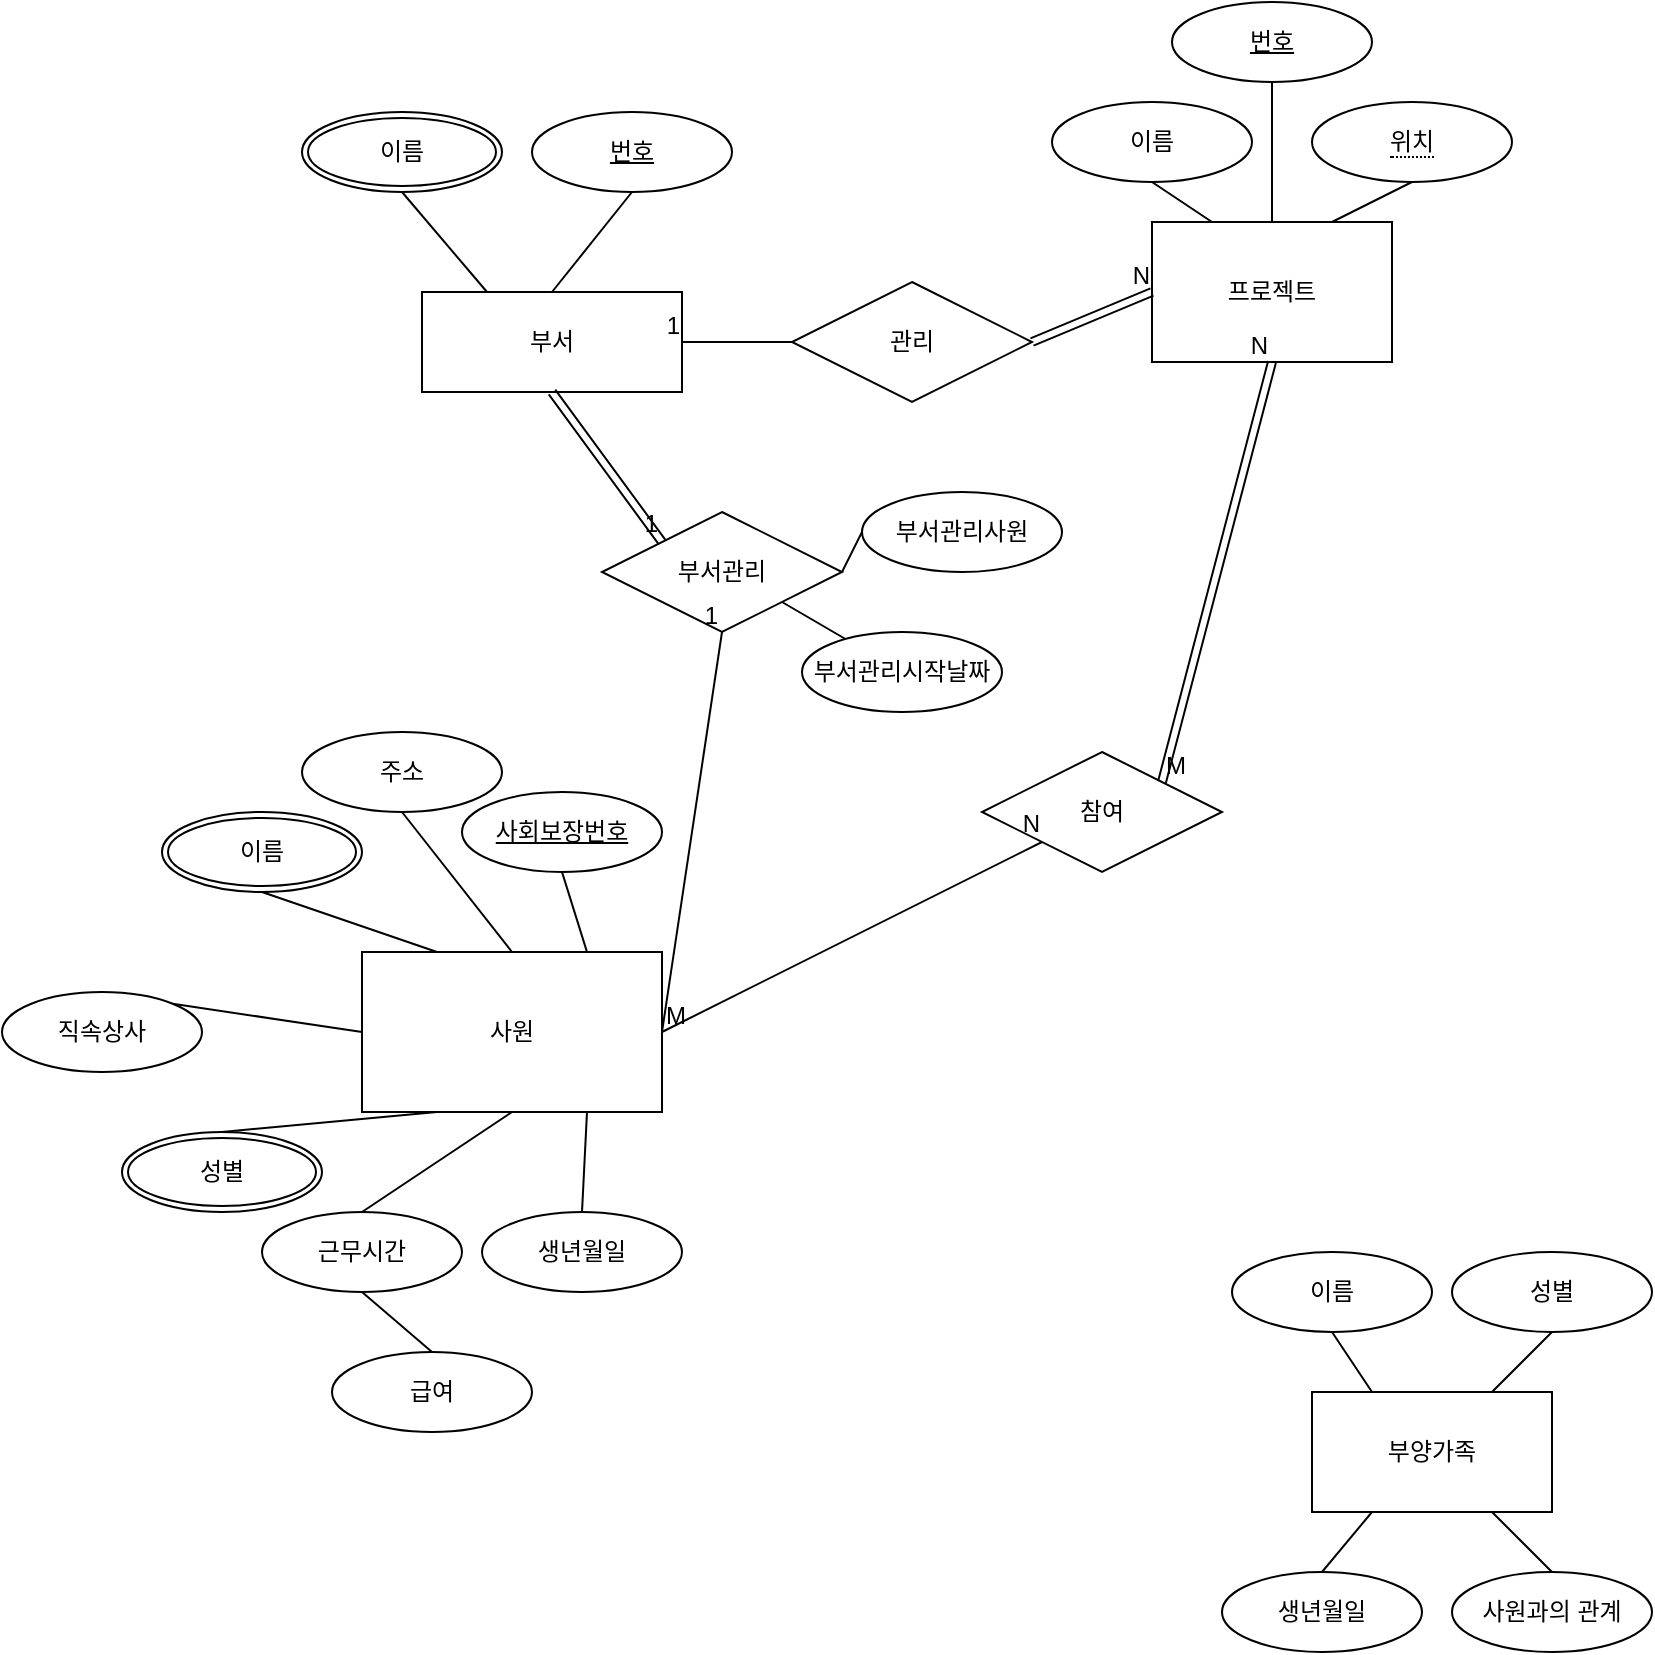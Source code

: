 <mxfile version="22.1.0" type="github">
  <diagram id="R2lEEEUBdFMjLlhIrx00" name="Page-1">
    <mxGraphModel dx="1451" dy="786" grid="1" gridSize="10" guides="1" tooltips="1" connect="1" arrows="1" fold="1" page="1" pageScale="1" pageWidth="850" pageHeight="1100" math="0" shadow="0" extFonts="Permanent Marker^https://fonts.googleapis.com/css?family=Permanent+Marker">
      <root>
        <mxCell id="0" />
        <mxCell id="1" parent="0" />
        <mxCell id="hG1dylvP7buVrRpwW4BG-3" value="부서" style="rounded=0;whiteSpace=wrap;html=1;" parent="1" vertex="1">
          <mxGeometry x="180" y="260" width="130" height="50" as="geometry" />
        </mxCell>
        <mxCell id="hG1dylvP7buVrRpwW4BG-4" value="부양가족" style="rounded=0;whiteSpace=wrap;html=1;" parent="1" vertex="1">
          <mxGeometry x="625" y="810" width="120" height="60" as="geometry" />
        </mxCell>
        <mxCell id="hG1dylvP7buVrRpwW4BG-5" value="프로젝트" style="rounded=0;whiteSpace=wrap;html=1;" parent="1" vertex="1">
          <mxGeometry x="545" y="225" width="120" height="70" as="geometry" />
        </mxCell>
        <mxCell id="hG1dylvP7buVrRpwW4BG-6" value="사원" style="rounded=0;whiteSpace=wrap;html=1;" parent="1" vertex="1">
          <mxGeometry x="150" y="590" width="150" height="80" as="geometry" />
        </mxCell>
        <mxCell id="hG1dylvP7buVrRpwW4BG-15" value="이름" style="ellipse;shape=doubleEllipse;margin=3;whiteSpace=wrap;html=1;align=center;" parent="1" vertex="1">
          <mxGeometry x="120" y="170" width="100" height="40" as="geometry" />
        </mxCell>
        <mxCell id="hG1dylvP7buVrRpwW4BG-16" value="번호" style="ellipse;whiteSpace=wrap;html=1;align=center;fontStyle=4;" parent="1" vertex="1">
          <mxGeometry x="235" y="170" width="100" height="40" as="geometry" />
        </mxCell>
        <mxCell id="hG1dylvP7buVrRpwW4BG-22" value="주소" style="ellipse;whiteSpace=wrap;html=1;align=center;" parent="1" vertex="1">
          <mxGeometry x="120" y="480" width="100" height="40" as="geometry" />
        </mxCell>
        <mxCell id="hG1dylvP7buVrRpwW4BG-23" value="급여" style="ellipse;whiteSpace=wrap;html=1;align=center;" parent="1" vertex="1">
          <mxGeometry x="135" y="790" width="100" height="40" as="geometry" />
        </mxCell>
        <mxCell id="hG1dylvP7buVrRpwW4BG-25" value="생년월일" style="ellipse;whiteSpace=wrap;html=1;align=center;" parent="1" vertex="1">
          <mxGeometry x="210" y="720" width="100" height="40" as="geometry" />
        </mxCell>
        <mxCell id="hG1dylvP7buVrRpwW4BG-26" value="사회보장번호" style="ellipse;whiteSpace=wrap;html=1;align=center;fontStyle=4;" parent="1" vertex="1">
          <mxGeometry x="200" y="510" width="100" height="40" as="geometry" />
        </mxCell>
        <mxCell id="hG1dylvP7buVrRpwW4BG-27" value="이름" style="ellipse;shape=doubleEllipse;margin=3;whiteSpace=wrap;html=1;align=center;" parent="1" vertex="1">
          <mxGeometry x="50" y="520" width="100" height="40" as="geometry" />
        </mxCell>
        <mxCell id="hG1dylvP7buVrRpwW4BG-28" value="성별" style="ellipse;shape=doubleEllipse;margin=3;whiteSpace=wrap;html=1;align=center;" parent="1" vertex="1">
          <mxGeometry x="30" y="680" width="100" height="40" as="geometry" />
        </mxCell>
        <mxCell id="hG1dylvP7buVrRpwW4BG-29" value="" style="endArrow=none;html=1;rounded=0;exitX=0.5;exitY=1;exitDx=0;exitDy=0;entryX=0.5;entryY=0;entryDx=0;entryDy=0;" parent="1" source="hG1dylvP7buVrRpwW4BG-22" target="hG1dylvP7buVrRpwW4BG-6" edge="1">
          <mxGeometry relative="1" as="geometry">
            <mxPoint x="125" y="580" as="sourcePoint" />
            <mxPoint x="285" y="580" as="targetPoint" />
          </mxGeometry>
        </mxCell>
        <mxCell id="hG1dylvP7buVrRpwW4BG-30" value="" style="endArrow=none;html=1;rounded=0;exitX=0.5;exitY=1;exitDx=0;exitDy=0;entryX=0.25;entryY=0;entryDx=0;entryDy=0;" parent="1" source="hG1dylvP7buVrRpwW4BG-27" target="hG1dylvP7buVrRpwW4BG-6" edge="1">
          <mxGeometry relative="1" as="geometry">
            <mxPoint x="125" y="560" as="sourcePoint" />
            <mxPoint x="285" y="560" as="targetPoint" />
          </mxGeometry>
        </mxCell>
        <mxCell id="hG1dylvP7buVrRpwW4BG-31" value="" style="endArrow=none;html=1;rounded=0;exitX=0.5;exitY=1;exitDx=0;exitDy=0;entryX=0.75;entryY=0;entryDx=0;entryDy=0;" parent="1" source="hG1dylvP7buVrRpwW4BG-26" target="hG1dylvP7buVrRpwW4BG-6" edge="1">
          <mxGeometry relative="1" as="geometry">
            <mxPoint x="135" y="690" as="sourcePoint" />
            <mxPoint x="295" y="690" as="targetPoint" />
          </mxGeometry>
        </mxCell>
        <mxCell id="hG1dylvP7buVrRpwW4BG-32" value="" style="endArrow=none;html=1;rounded=0;entryX=0.5;entryY=1;entryDx=0;entryDy=0;exitX=0.5;exitY=0;exitDx=0;exitDy=0;" parent="1" source="hG1dylvP7buVrRpwW4BG-76" target="hG1dylvP7buVrRpwW4BG-6" edge="1">
          <mxGeometry relative="1" as="geometry">
            <mxPoint x="210" y="780" as="sourcePoint" />
            <mxPoint x="285" y="580" as="targetPoint" />
          </mxGeometry>
        </mxCell>
        <mxCell id="hG1dylvP7buVrRpwW4BG-33" value="" style="endArrow=none;html=1;rounded=0;entryX=0.25;entryY=1;entryDx=0;entryDy=0;exitX=0.5;exitY=0;exitDx=0;exitDy=0;" parent="1" source="hG1dylvP7buVrRpwW4BG-28" target="hG1dylvP7buVrRpwW4BG-6" edge="1">
          <mxGeometry relative="1" as="geometry">
            <mxPoint x="125" y="580" as="sourcePoint" />
            <mxPoint x="285" y="580" as="targetPoint" />
          </mxGeometry>
        </mxCell>
        <mxCell id="hG1dylvP7buVrRpwW4BG-34" value="" style="endArrow=none;html=1;rounded=0;exitX=0.75;exitY=1;exitDx=0;exitDy=0;entryX=0.5;entryY=0;entryDx=0;entryDy=0;" parent="1" source="hG1dylvP7buVrRpwW4BG-6" target="hG1dylvP7buVrRpwW4BG-25" edge="1">
          <mxGeometry relative="1" as="geometry">
            <mxPoint x="125" y="580" as="sourcePoint" />
            <mxPoint x="285" y="580" as="targetPoint" />
          </mxGeometry>
        </mxCell>
        <mxCell id="hG1dylvP7buVrRpwW4BG-36" value="번호" style="ellipse;whiteSpace=wrap;html=1;align=center;fontStyle=4;" parent="1" vertex="1">
          <mxGeometry x="555" y="115" width="100" height="40" as="geometry" />
        </mxCell>
        <mxCell id="hG1dylvP7buVrRpwW4BG-41" value="&lt;span style=&quot;border-bottom: 1px dotted&quot;&gt;위치&lt;br&gt;&lt;/span&gt;" style="ellipse;whiteSpace=wrap;html=1;align=center;" parent="1" vertex="1">
          <mxGeometry x="625" y="165" width="100" height="40" as="geometry" />
        </mxCell>
        <mxCell id="hG1dylvP7buVrRpwW4BG-42" value="이름" style="ellipse;whiteSpace=wrap;html=1;align=center;" parent="1" vertex="1">
          <mxGeometry x="495" y="165" width="100" height="40" as="geometry" />
        </mxCell>
        <mxCell id="hG1dylvP7buVrRpwW4BG-53" value="" style="endArrow=none;html=1;rounded=0;exitX=0.5;exitY=1;exitDx=0;exitDy=0;entryX=0.25;entryY=0;entryDx=0;entryDy=0;" parent="1" source="hG1dylvP7buVrRpwW4BG-42" target="hG1dylvP7buVrRpwW4BG-5" edge="1">
          <mxGeometry relative="1" as="geometry">
            <mxPoint x="525" y="165" as="sourcePoint" />
            <mxPoint x="685" y="165" as="targetPoint" />
          </mxGeometry>
        </mxCell>
        <mxCell id="hG1dylvP7buVrRpwW4BG-54" value="" style="endArrow=none;html=1;rounded=0;entryX=0.5;entryY=1;entryDx=0;entryDy=0;exitX=0.5;exitY=0;exitDx=0;exitDy=0;" parent="1" source="hG1dylvP7buVrRpwW4BG-5" target="hG1dylvP7buVrRpwW4BG-36" edge="1">
          <mxGeometry relative="1" as="geometry">
            <mxPoint x="525" y="165" as="sourcePoint" />
            <mxPoint x="685" y="165" as="targetPoint" />
          </mxGeometry>
        </mxCell>
        <mxCell id="hG1dylvP7buVrRpwW4BG-55" value="" style="endArrow=none;html=1;rounded=0;entryX=0.5;entryY=1;entryDx=0;entryDy=0;exitX=0.75;exitY=0;exitDx=0;exitDy=0;" parent="1" source="hG1dylvP7buVrRpwW4BG-5" target="hG1dylvP7buVrRpwW4BG-41" edge="1">
          <mxGeometry relative="1" as="geometry">
            <mxPoint x="525" y="165" as="sourcePoint" />
            <mxPoint x="685" y="165" as="targetPoint" />
          </mxGeometry>
        </mxCell>
        <mxCell id="hG1dylvP7buVrRpwW4BG-56" value="성별" style="ellipse;whiteSpace=wrap;html=1;align=center;" parent="1" vertex="1">
          <mxGeometry x="695" y="740" width="100" height="40" as="geometry" />
        </mxCell>
        <mxCell id="hG1dylvP7buVrRpwW4BG-57" value="이름" style="ellipse;whiteSpace=wrap;html=1;align=center;" parent="1" vertex="1">
          <mxGeometry x="585" y="740" width="100" height="40" as="geometry" />
        </mxCell>
        <mxCell id="hG1dylvP7buVrRpwW4BG-59" value="생년월일" style="ellipse;whiteSpace=wrap;html=1;align=center;" parent="1" vertex="1">
          <mxGeometry x="580" y="900" width="100" height="40" as="geometry" />
        </mxCell>
        <mxCell id="hG1dylvP7buVrRpwW4BG-60" value="사원과의 관계" style="ellipse;whiteSpace=wrap;html=1;align=center;" parent="1" vertex="1">
          <mxGeometry x="695" y="900" width="100" height="40" as="geometry" />
        </mxCell>
        <mxCell id="hG1dylvP7buVrRpwW4BG-61" value="" style="endArrow=none;html=1;rounded=0;exitX=0.5;exitY=0;exitDx=0;exitDy=0;entryX=0.25;entryY=1;entryDx=0;entryDy=0;" parent="1" source="hG1dylvP7buVrRpwW4BG-59" target="hG1dylvP7buVrRpwW4BG-4" edge="1">
          <mxGeometry relative="1" as="geometry">
            <mxPoint x="615" y="1010" as="sourcePoint" />
            <mxPoint x="665" y="870" as="targetPoint" />
          </mxGeometry>
        </mxCell>
        <mxCell id="hG1dylvP7buVrRpwW4BG-62" value="" style="endArrow=none;html=1;rounded=0;entryX=0.75;entryY=1;entryDx=0;entryDy=0;exitX=0.5;exitY=0;exitDx=0;exitDy=0;" parent="1" source="hG1dylvP7buVrRpwW4BG-60" target="hG1dylvP7buVrRpwW4BG-4" edge="1">
          <mxGeometry relative="1" as="geometry">
            <mxPoint x="615" y="1010" as="sourcePoint" />
            <mxPoint x="775" y="1010" as="targetPoint" />
          </mxGeometry>
        </mxCell>
        <mxCell id="hG1dylvP7buVrRpwW4BG-64" value="" style="endArrow=none;html=1;rounded=0;exitX=0.25;exitY=0;exitDx=0;exitDy=0;entryX=0.5;entryY=1;entryDx=0;entryDy=0;" parent="1" source="hG1dylvP7buVrRpwW4BG-4" target="hG1dylvP7buVrRpwW4BG-57" edge="1">
          <mxGeometry relative="1" as="geometry">
            <mxPoint x="615" y="1010" as="sourcePoint" />
            <mxPoint x="775" y="1010" as="targetPoint" />
          </mxGeometry>
        </mxCell>
        <mxCell id="hG1dylvP7buVrRpwW4BG-65" value="" style="endArrow=none;html=1;rounded=0;exitX=0.75;exitY=0;exitDx=0;exitDy=0;entryX=0.5;entryY=1;entryDx=0;entryDy=0;" parent="1" source="hG1dylvP7buVrRpwW4BG-4" target="hG1dylvP7buVrRpwW4BG-56" edge="1">
          <mxGeometry relative="1" as="geometry">
            <mxPoint x="615" y="1010" as="sourcePoint" />
            <mxPoint x="775" y="1010" as="targetPoint" />
          </mxGeometry>
        </mxCell>
        <mxCell id="hG1dylvP7buVrRpwW4BG-67" value="" style="endArrow=none;html=1;rounded=0;exitX=0.5;exitY=1;exitDx=0;exitDy=0;entryX=0.25;entryY=0;entryDx=0;entryDy=0;" parent="1" source="hG1dylvP7buVrRpwW4BG-15" target="hG1dylvP7buVrRpwW4BG-3" edge="1">
          <mxGeometry relative="1" as="geometry">
            <mxPoint x="180" y="300" as="sourcePoint" />
            <mxPoint x="340" y="300" as="targetPoint" />
          </mxGeometry>
        </mxCell>
        <mxCell id="hG1dylvP7buVrRpwW4BG-68" value="" style="endArrow=none;html=1;rounded=0;exitX=0.5;exitY=1;exitDx=0;exitDy=0;entryX=0.5;entryY=0;entryDx=0;entryDy=0;" parent="1" source="hG1dylvP7buVrRpwW4BG-16" target="hG1dylvP7buVrRpwW4BG-3" edge="1">
          <mxGeometry relative="1" as="geometry">
            <mxPoint x="180" y="300" as="sourcePoint" />
            <mxPoint x="340" y="300" as="targetPoint" />
          </mxGeometry>
        </mxCell>
        <mxCell id="hG1dylvP7buVrRpwW4BG-73" value="부서관리시작날짜" style="ellipse;whiteSpace=wrap;html=1;align=center;" parent="1" vertex="1">
          <mxGeometry x="370" y="430" width="100" height="40" as="geometry" />
        </mxCell>
        <mxCell id="hG1dylvP7buVrRpwW4BG-74" value="직속상사&lt;br&gt;" style="ellipse;whiteSpace=wrap;html=1;align=center;" parent="1" vertex="1">
          <mxGeometry x="-30" y="610" width="100" height="40" as="geometry" />
        </mxCell>
        <mxCell id="hG1dylvP7buVrRpwW4BG-75" value="" style="endArrow=none;html=1;rounded=0;exitX=1;exitY=0;exitDx=0;exitDy=0;entryX=0;entryY=0.5;entryDx=0;entryDy=0;" parent="1" source="hG1dylvP7buVrRpwW4BG-74" target="hG1dylvP7buVrRpwW4BG-6" edge="1">
          <mxGeometry relative="1" as="geometry">
            <mxPoint x="140" y="680" as="sourcePoint" />
            <mxPoint x="300" y="680" as="targetPoint" />
          </mxGeometry>
        </mxCell>
        <mxCell id="hG1dylvP7buVrRpwW4BG-76" value="근무시간" style="ellipse;whiteSpace=wrap;html=1;align=center;" parent="1" vertex="1">
          <mxGeometry x="100" y="720" width="100" height="40" as="geometry" />
        </mxCell>
        <mxCell id="hG1dylvP7buVrRpwW4BG-77" value="" style="endArrow=none;html=1;rounded=0;entryX=0.5;entryY=1;entryDx=0;entryDy=0;exitX=0.5;exitY=0;exitDx=0;exitDy=0;" parent="1" source="hG1dylvP7buVrRpwW4BG-23" target="hG1dylvP7buVrRpwW4BG-76" edge="1">
          <mxGeometry relative="1" as="geometry">
            <mxPoint x="50" y="820" as="sourcePoint" />
            <mxPoint x="210" y="820" as="targetPoint" />
          </mxGeometry>
        </mxCell>
        <mxCell id="hG1dylvP7buVrRpwW4BG-78" value="부서관리사원" style="ellipse;whiteSpace=wrap;html=1;align=center;" parent="1" vertex="1">
          <mxGeometry x="400" y="360" width="100" height="40" as="geometry" />
        </mxCell>
        <mxCell id="OUY0aG1Y9gPXzmBl7SOF-16" value="참여" style="shape=rhombus;perimeter=rhombusPerimeter;whiteSpace=wrap;html=1;align=center;" vertex="1" parent="1">
          <mxGeometry x="460" y="490" width="120" height="60" as="geometry" />
        </mxCell>
        <mxCell id="OUY0aG1Y9gPXzmBl7SOF-24" value="부서관리" style="shape=rhombus;perimeter=rhombusPerimeter;whiteSpace=wrap;html=1;align=center;" vertex="1" parent="1">
          <mxGeometry x="270" y="370" width="120" height="60" as="geometry" />
        </mxCell>
        <mxCell id="OUY0aG1Y9gPXzmBl7SOF-25" value="" style="endArrow=none;html=1;rounded=0;exitX=1;exitY=0.5;exitDx=0;exitDy=0;entryX=0.5;entryY=1;entryDx=0;entryDy=0;" edge="1" parent="1" source="hG1dylvP7buVrRpwW4BG-6" target="OUY0aG1Y9gPXzmBl7SOF-24">
          <mxGeometry relative="1" as="geometry">
            <mxPoint x="190" y="410" as="sourcePoint" />
            <mxPoint x="350" y="410" as="targetPoint" />
          </mxGeometry>
        </mxCell>
        <mxCell id="OUY0aG1Y9gPXzmBl7SOF-26" value="1" style="resizable=0;html=1;whiteSpace=wrap;align=right;verticalAlign=bottom;" connectable="0" vertex="1" parent="OUY0aG1Y9gPXzmBl7SOF-25">
          <mxGeometry x="1" relative="1" as="geometry" />
        </mxCell>
        <mxCell id="OUY0aG1Y9gPXzmBl7SOF-27" value="" style="shape=link;html=1;rounded=0;exitX=0.5;exitY=1;exitDx=0;exitDy=0;entryX=0;entryY=0;entryDx=0;entryDy=0;" edge="1" parent="1" source="hG1dylvP7buVrRpwW4BG-3" target="OUY0aG1Y9gPXzmBl7SOF-24">
          <mxGeometry relative="1" as="geometry">
            <mxPoint x="190" y="410" as="sourcePoint" />
            <mxPoint x="350" y="410" as="targetPoint" />
          </mxGeometry>
        </mxCell>
        <mxCell id="OUY0aG1Y9gPXzmBl7SOF-28" value="1" style="resizable=0;html=1;whiteSpace=wrap;align=right;verticalAlign=bottom;" connectable="0" vertex="1" parent="OUY0aG1Y9gPXzmBl7SOF-27">
          <mxGeometry x="1" relative="1" as="geometry" />
        </mxCell>
        <mxCell id="OUY0aG1Y9gPXzmBl7SOF-32" value="" style="endArrow=none;html=1;rounded=0;entryX=1;entryY=1;entryDx=0;entryDy=0;" edge="1" parent="1" source="hG1dylvP7buVrRpwW4BG-73" target="OUY0aG1Y9gPXzmBl7SOF-24">
          <mxGeometry relative="1" as="geometry">
            <mxPoint x="290" y="410" as="sourcePoint" />
            <mxPoint x="450" y="410" as="targetPoint" />
          </mxGeometry>
        </mxCell>
        <mxCell id="OUY0aG1Y9gPXzmBl7SOF-33" value="" style="endArrow=none;html=1;rounded=0;exitX=1;exitY=0.5;exitDx=0;exitDy=0;entryX=0;entryY=0.5;entryDx=0;entryDy=0;" edge="1" parent="1" source="OUY0aG1Y9gPXzmBl7SOF-24" target="hG1dylvP7buVrRpwW4BG-78">
          <mxGeometry relative="1" as="geometry">
            <mxPoint x="470" y="380" as="sourcePoint" />
            <mxPoint x="630" y="380" as="targetPoint" />
          </mxGeometry>
        </mxCell>
        <mxCell id="OUY0aG1Y9gPXzmBl7SOF-39" value="" style="endArrow=none;html=1;rounded=0;entryX=0;entryY=1;entryDx=0;entryDy=0;exitX=1;exitY=0.5;exitDx=0;exitDy=0;" edge="1" parent="1" source="hG1dylvP7buVrRpwW4BG-6" target="OUY0aG1Y9gPXzmBl7SOF-16">
          <mxGeometry relative="1" as="geometry">
            <mxPoint x="450" y="630" as="sourcePoint" />
            <mxPoint x="560" y="510" as="targetPoint" />
          </mxGeometry>
        </mxCell>
        <mxCell id="OUY0aG1Y9gPXzmBl7SOF-40" value="M" style="resizable=0;html=1;whiteSpace=wrap;align=left;verticalAlign=bottom;" connectable="0" vertex="1" parent="OUY0aG1Y9gPXzmBl7SOF-39">
          <mxGeometry x="-1" relative="1" as="geometry" />
        </mxCell>
        <mxCell id="OUY0aG1Y9gPXzmBl7SOF-41" value="N" style="resizable=0;html=1;whiteSpace=wrap;align=right;verticalAlign=bottom;" connectable="0" vertex="1" parent="OUY0aG1Y9gPXzmBl7SOF-39">
          <mxGeometry x="1" relative="1" as="geometry" />
        </mxCell>
        <mxCell id="OUY0aG1Y9gPXzmBl7SOF-43" value="" style="shape=link;html=1;rounded=0;entryX=0.5;entryY=1;entryDx=0;entryDy=0;exitX=1;exitY=0;exitDx=0;exitDy=0;" edge="1" parent="1" source="OUY0aG1Y9gPXzmBl7SOF-16" target="hG1dylvP7buVrRpwW4BG-5">
          <mxGeometry relative="1" as="geometry">
            <mxPoint x="270" y="510" as="sourcePoint" />
            <mxPoint x="430" y="510" as="targetPoint" />
          </mxGeometry>
        </mxCell>
        <mxCell id="OUY0aG1Y9gPXzmBl7SOF-44" value="M" style="resizable=0;html=1;whiteSpace=wrap;align=left;verticalAlign=bottom;" connectable="0" vertex="1" parent="OUY0aG1Y9gPXzmBl7SOF-43">
          <mxGeometry x="-1" relative="1" as="geometry" />
        </mxCell>
        <mxCell id="OUY0aG1Y9gPXzmBl7SOF-45" value="N" style="resizable=0;html=1;whiteSpace=wrap;align=right;verticalAlign=bottom;" connectable="0" vertex="1" parent="OUY0aG1Y9gPXzmBl7SOF-43">
          <mxGeometry x="1" relative="1" as="geometry" />
        </mxCell>
        <mxCell id="OUY0aG1Y9gPXzmBl7SOF-46" value="관리" style="shape=rhombus;perimeter=rhombusPerimeter;whiteSpace=wrap;html=1;align=center;" vertex="1" parent="1">
          <mxGeometry x="365" y="255" width="120" height="60" as="geometry" />
        </mxCell>
        <mxCell id="OUY0aG1Y9gPXzmBl7SOF-47" value="" style="endArrow=none;html=1;rounded=0;exitX=0;exitY=0.5;exitDx=0;exitDy=0;entryX=1;entryY=0.5;entryDx=0;entryDy=0;" edge="1" parent="1" source="OUY0aG1Y9gPXzmBl7SOF-46" target="hG1dylvP7buVrRpwW4BG-3">
          <mxGeometry relative="1" as="geometry">
            <mxPoint x="270" y="510" as="sourcePoint" />
            <mxPoint x="350" y="240" as="targetPoint" />
          </mxGeometry>
        </mxCell>
        <mxCell id="OUY0aG1Y9gPXzmBl7SOF-48" value="1" style="resizable=0;html=1;whiteSpace=wrap;align=right;verticalAlign=bottom;" connectable="0" vertex="1" parent="OUY0aG1Y9gPXzmBl7SOF-47">
          <mxGeometry x="1" relative="1" as="geometry" />
        </mxCell>
        <mxCell id="OUY0aG1Y9gPXzmBl7SOF-49" value="" style="shape=link;html=1;rounded=0;exitX=1;exitY=0.5;exitDx=0;exitDy=0;entryX=0;entryY=0.5;entryDx=0;entryDy=0;" edge="1" parent="1" source="OUY0aG1Y9gPXzmBl7SOF-46" target="hG1dylvP7buVrRpwW4BG-5">
          <mxGeometry relative="1" as="geometry">
            <mxPoint x="270" y="510" as="sourcePoint" />
            <mxPoint x="430" y="510" as="targetPoint" />
          </mxGeometry>
        </mxCell>
        <mxCell id="OUY0aG1Y9gPXzmBl7SOF-50" value="N" style="resizable=0;html=1;whiteSpace=wrap;align=right;verticalAlign=bottom;" connectable="0" vertex="1" parent="OUY0aG1Y9gPXzmBl7SOF-49">
          <mxGeometry x="1" relative="1" as="geometry" />
        </mxCell>
      </root>
    </mxGraphModel>
  </diagram>
</mxfile>

